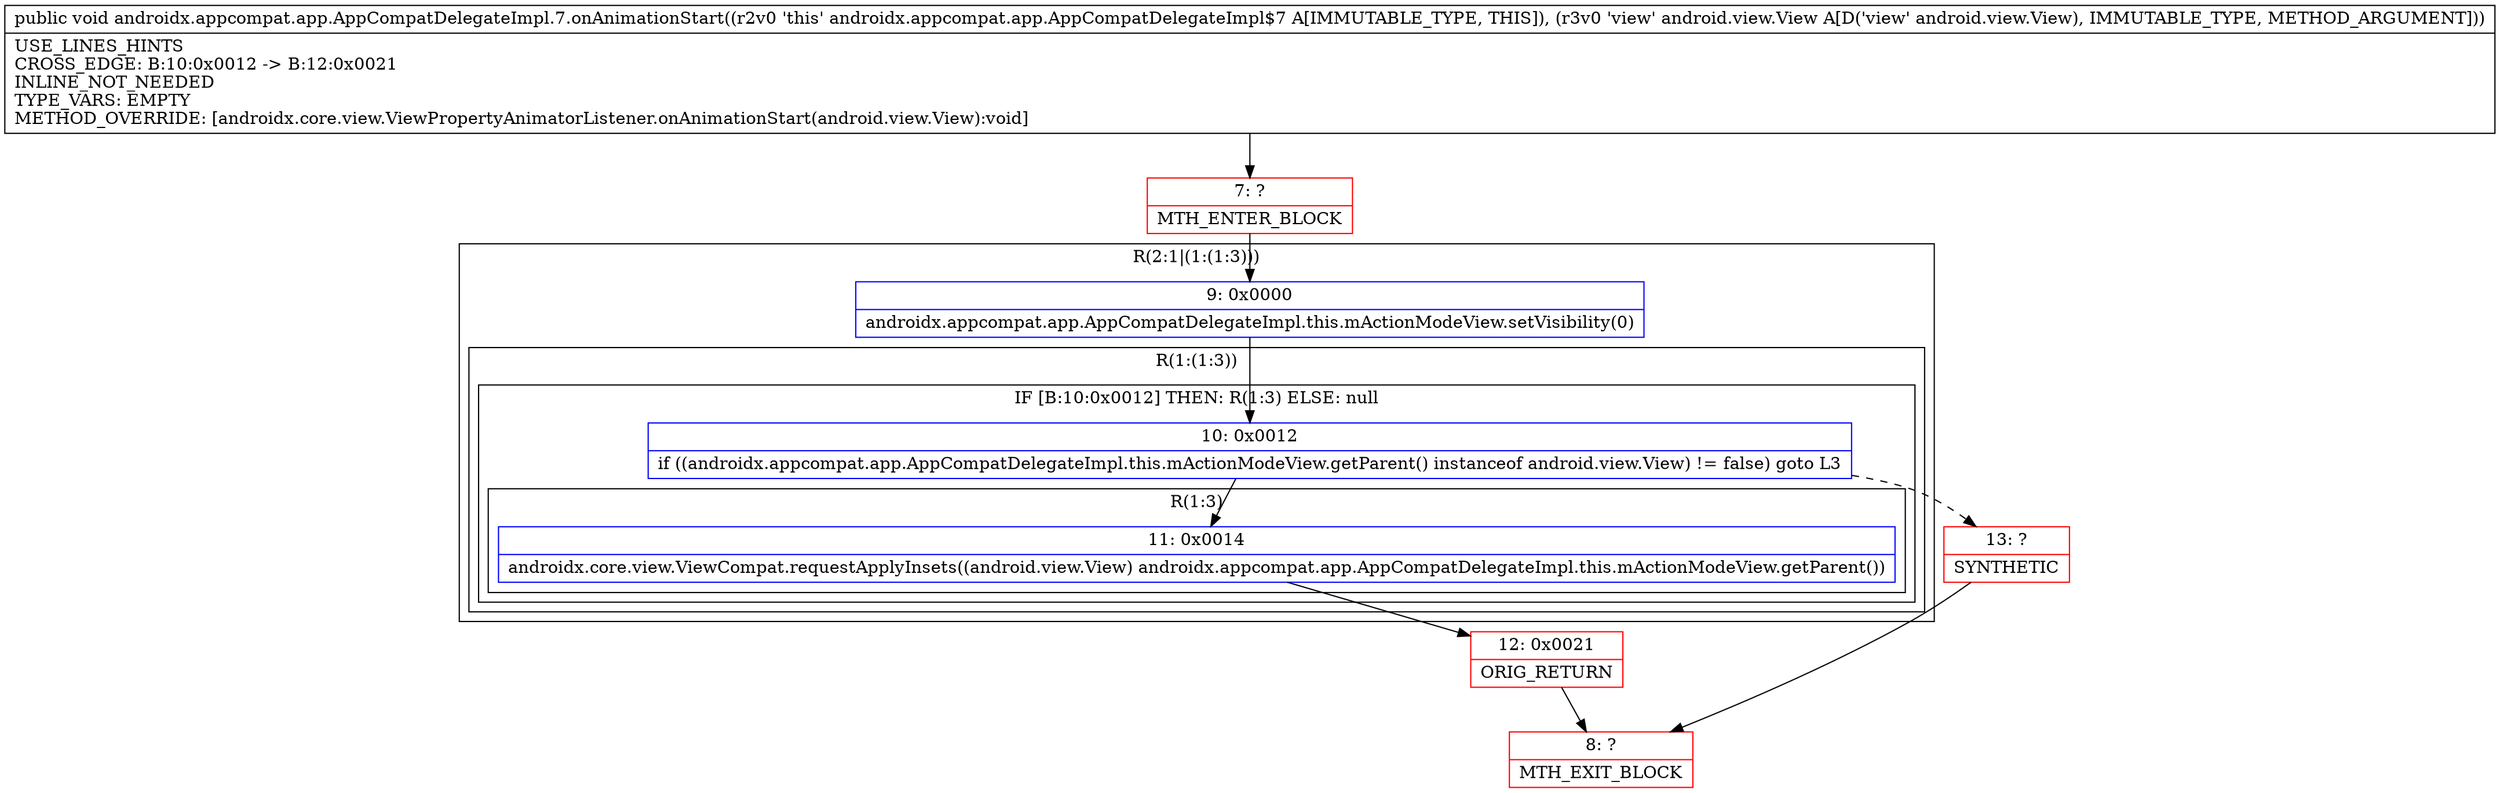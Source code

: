 digraph "CFG forandroidx.appcompat.app.AppCompatDelegateImpl.7.onAnimationStart(Landroid\/view\/View;)V" {
subgraph cluster_Region_1973049363 {
label = "R(2:1|(1:(1:3)))";
node [shape=record,color=blue];
Node_9 [shape=record,label="{9\:\ 0x0000|androidx.appcompat.app.AppCompatDelegateImpl.this.mActionModeView.setVisibility(0)\l}"];
subgraph cluster_Region_1050140809 {
label = "R(1:(1:3))";
node [shape=record,color=blue];
subgraph cluster_IfRegion_779812208 {
label = "IF [B:10:0x0012] THEN: R(1:3) ELSE: null";
node [shape=record,color=blue];
Node_10 [shape=record,label="{10\:\ 0x0012|if ((androidx.appcompat.app.AppCompatDelegateImpl.this.mActionModeView.getParent() instanceof android.view.View) != false) goto L3\l}"];
subgraph cluster_Region_428182569 {
label = "R(1:3)";
node [shape=record,color=blue];
Node_11 [shape=record,label="{11\:\ 0x0014|androidx.core.view.ViewCompat.requestApplyInsets((android.view.View) androidx.appcompat.app.AppCompatDelegateImpl.this.mActionModeView.getParent())\l}"];
}
}
}
}
Node_7 [shape=record,color=red,label="{7\:\ ?|MTH_ENTER_BLOCK\l}"];
Node_12 [shape=record,color=red,label="{12\:\ 0x0021|ORIG_RETURN\l}"];
Node_8 [shape=record,color=red,label="{8\:\ ?|MTH_EXIT_BLOCK\l}"];
Node_13 [shape=record,color=red,label="{13\:\ ?|SYNTHETIC\l}"];
MethodNode[shape=record,label="{public void androidx.appcompat.app.AppCompatDelegateImpl.7.onAnimationStart((r2v0 'this' androidx.appcompat.app.AppCompatDelegateImpl$7 A[IMMUTABLE_TYPE, THIS]), (r3v0 'view' android.view.View A[D('view' android.view.View), IMMUTABLE_TYPE, METHOD_ARGUMENT]))  | USE_LINES_HINTS\lCROSS_EDGE: B:10:0x0012 \-\> B:12:0x0021\lINLINE_NOT_NEEDED\lTYPE_VARS: EMPTY\lMETHOD_OVERRIDE: [androidx.core.view.ViewPropertyAnimatorListener.onAnimationStart(android.view.View):void]\l}"];
MethodNode -> Node_7;Node_9 -> Node_10;
Node_10 -> Node_11;
Node_10 -> Node_13[style=dashed];
Node_11 -> Node_12;
Node_7 -> Node_9;
Node_12 -> Node_8;
Node_13 -> Node_8;
}

